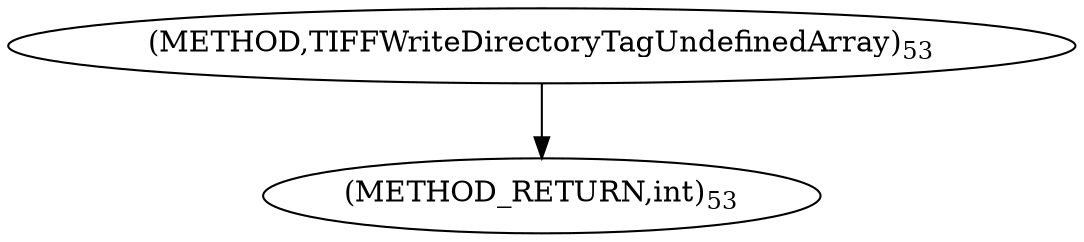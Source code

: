 digraph "TIFFWriteDirectoryTagUndefinedArray" {  
"63955" [label = <(METHOD,TIFFWriteDirectoryTagUndefinedArray)<SUB>53</SUB>> ]
"63962" [label = <(METHOD_RETURN,int)<SUB>53</SUB>> ]
  "63955" -> "63962" 
}
